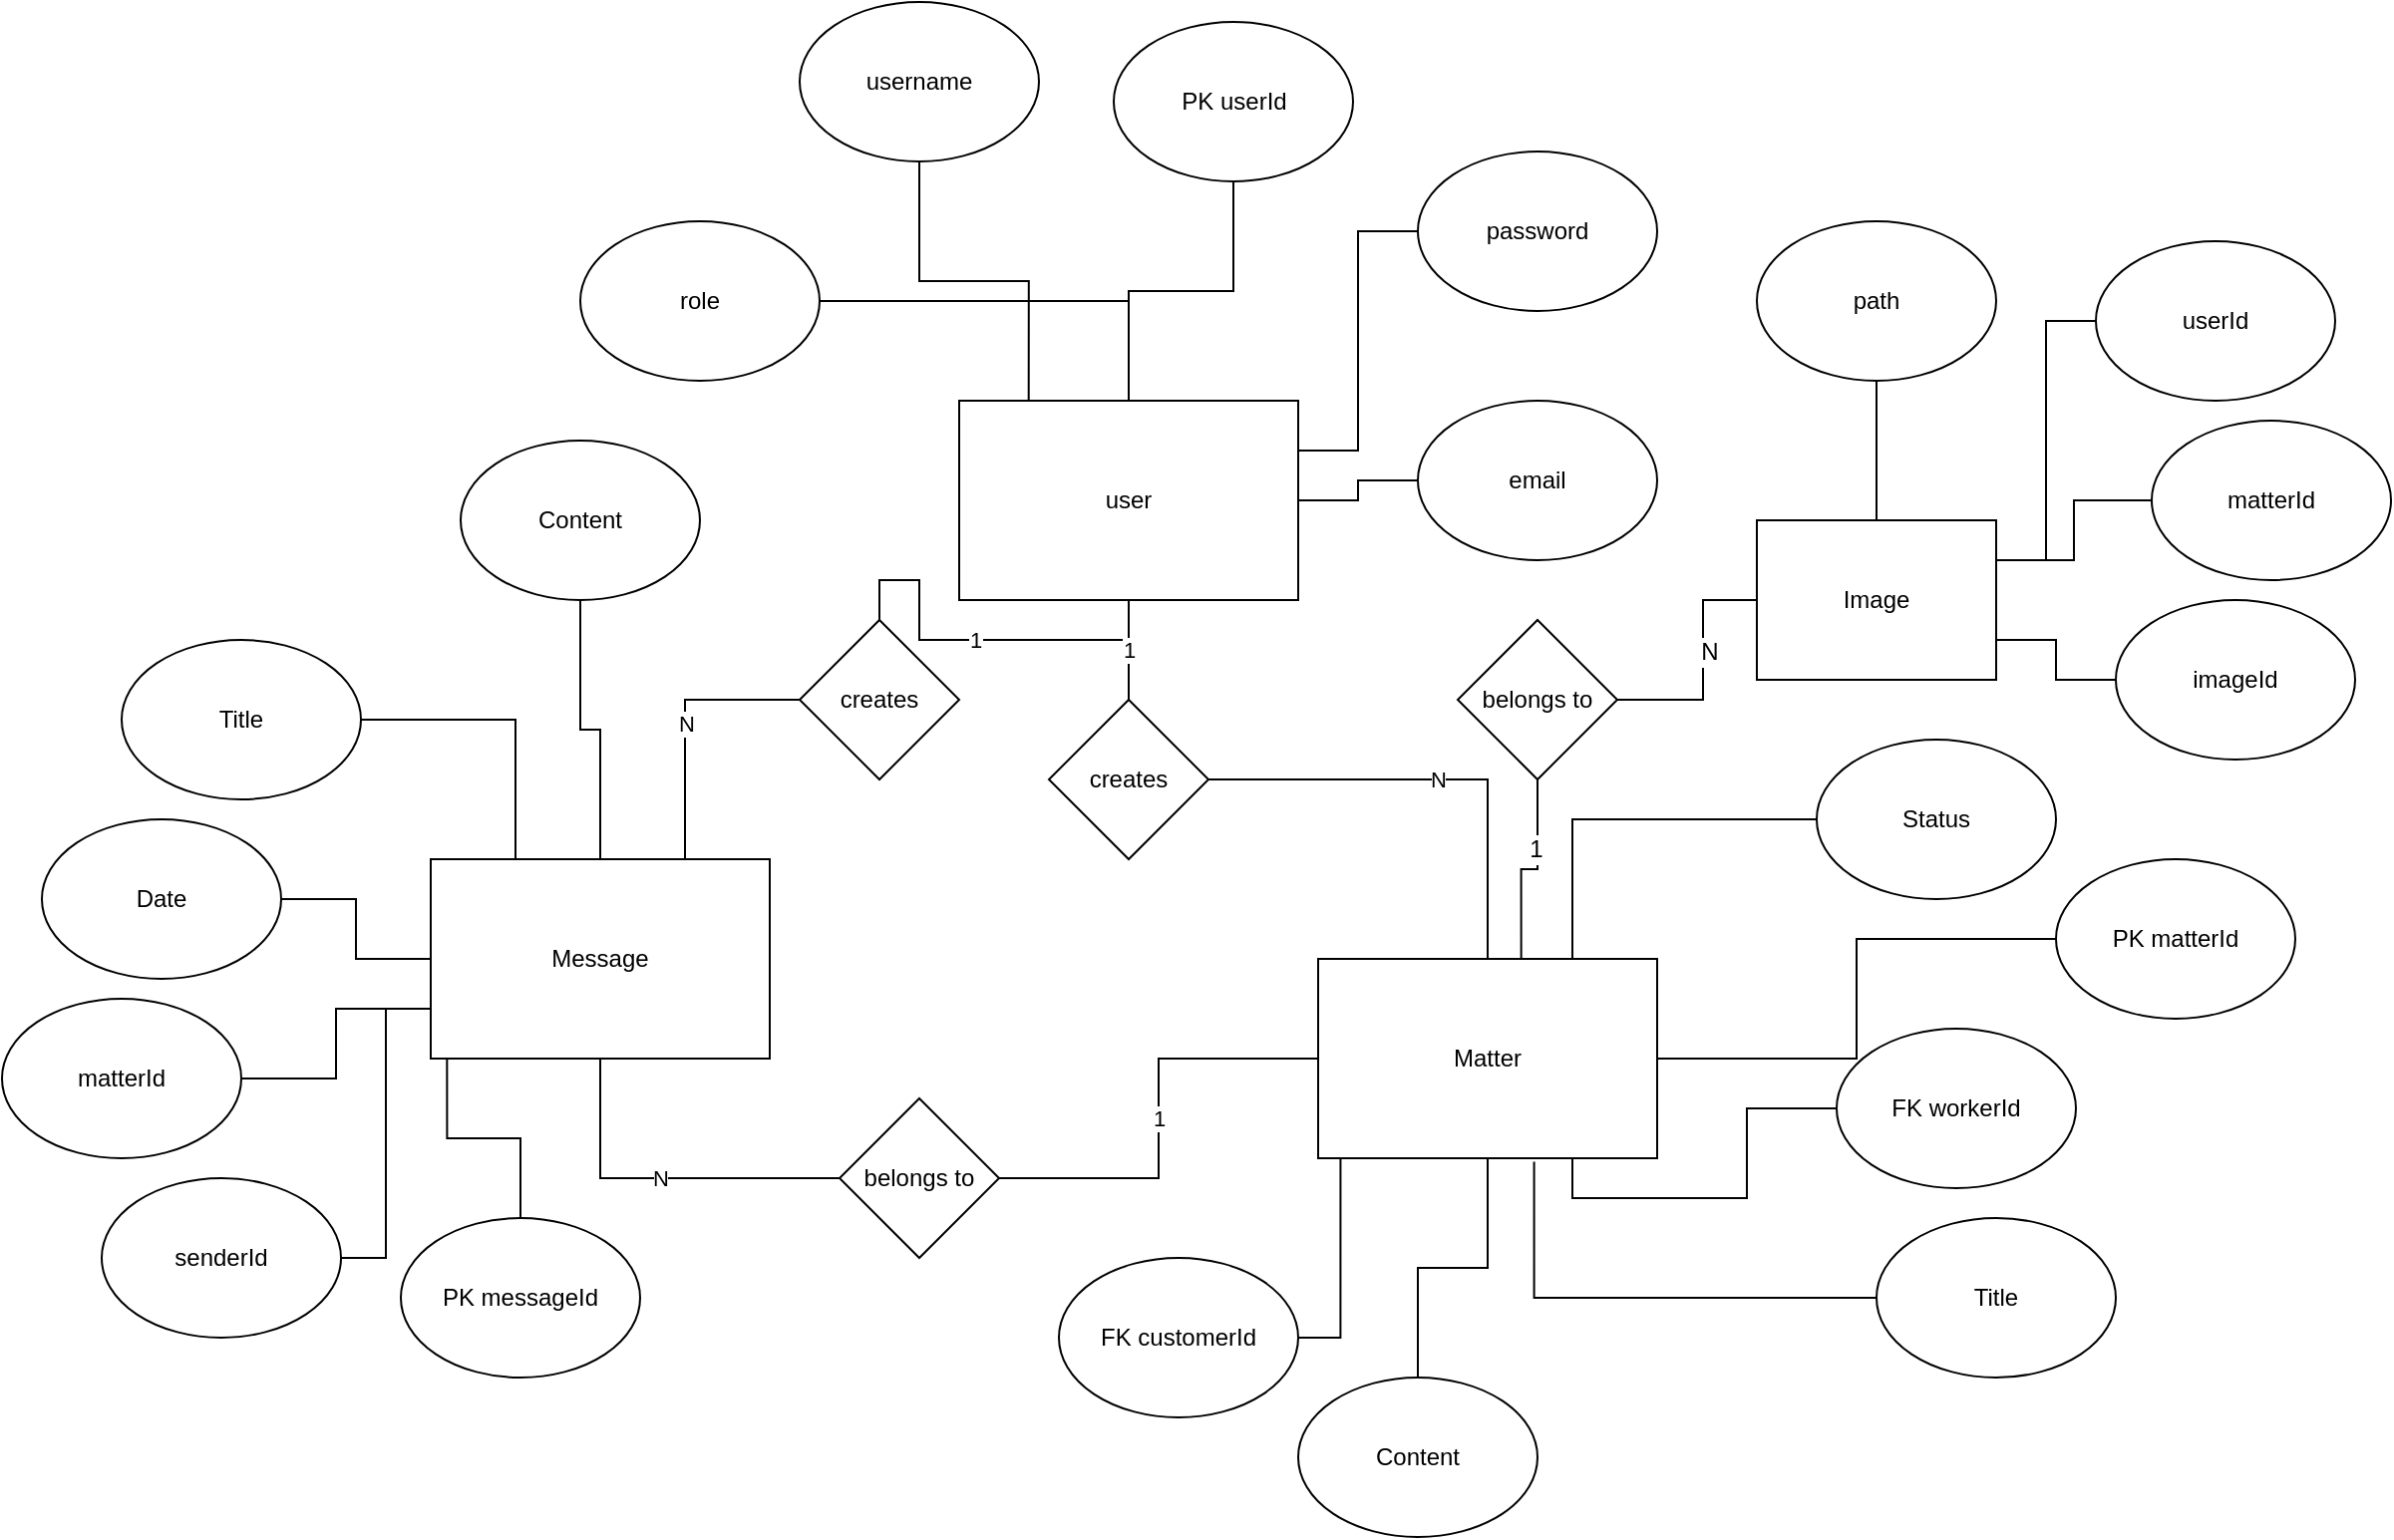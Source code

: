 <mxfile version="12.2.4" pages="1"><diagram id="6wgqHr9Ru7YQwKkDuq9S" name="Page-1"><mxGraphModel dx="4143" dy="442" grid="1" gridSize="10" guides="1" tooltips="1" connect="1" arrows="1" fold="1" page="1" pageScale="1" pageWidth="3300" pageHeight="4681" math="0" shadow="0"><root><mxCell id="0"/><mxCell id="1" parent="0"/><mxCell id="30" value="1" style="edgeStyle=orthogonalEdgeStyle;rounded=0;orthogonalLoop=1;jettySize=auto;html=1;endArrow=none;endFill=0;" parent="1" source="CA7sh3p2AnVq0iUIpkz--1" target="29" edge="1"><mxGeometry relative="1" as="geometry"/></mxCell><mxCell id="CA7sh3p2AnVq0iUIpkz--1" value="user" style="rounded=0;whiteSpace=wrap;html=1;" parent="1" vertex="1"><mxGeometry x="150" y="260" width="170" height="100" as="geometry"/></mxCell><mxCell id="26" style="edgeStyle=orthogonalEdgeStyle;rounded=0;orthogonalLoop=1;jettySize=auto;html=1;endArrow=none;endFill=0;" parent="1" source="6" target="CA7sh3p2AnVq0iUIpkz--1" edge="1"><mxGeometry relative="1" as="geometry"/></mxCell><mxCell id="6" value="PK userId" style="ellipse;whiteSpace=wrap;html=1;" parent="1" vertex="1"><mxGeometry x="227.5" y="70" width="120" height="80" as="geometry"/></mxCell><mxCell id="25" style="edgeStyle=orthogonalEdgeStyle;rounded=0;orthogonalLoop=1;jettySize=auto;html=1;entryX=0.205;entryY=0.003;entryDx=0;entryDy=0;entryPerimeter=0;endArrow=none;endFill=0;" parent="1" source="7" target="CA7sh3p2AnVq0iUIpkz--1" edge="1"><mxGeometry relative="1" as="geometry"/></mxCell><mxCell id="7" value="username" style="ellipse;whiteSpace=wrap;html=1;" parent="1" vertex="1"><mxGeometry x="70" y="60" width="120" height="80" as="geometry"/></mxCell><mxCell id="24" style="edgeStyle=orthogonalEdgeStyle;rounded=0;orthogonalLoop=1;jettySize=auto;html=1;endArrow=none;endFill=0;" parent="1" source="8" target="CA7sh3p2AnVq0iUIpkz--1" edge="1"><mxGeometry relative="1" as="geometry"/></mxCell><mxCell id="8" value="role" style="ellipse;whiteSpace=wrap;html=1;" parent="1" vertex="1"><mxGeometry x="-40" y="170" width="120" height="80" as="geometry"/></mxCell><mxCell id="20" value="1" style="edgeStyle=orthogonalEdgeStyle;rounded=0;orthogonalLoop=1;jettySize=auto;html=1;endArrow=none;endFill=0;" parent="1" source="11" target="17" edge="1"><mxGeometry relative="1" as="geometry"/></mxCell><mxCell id="11" value="Matter" style="rounded=0;whiteSpace=wrap;html=1;" parent="1" vertex="1"><mxGeometry x="330" y="540" width="170" height="100" as="geometry"/></mxCell><mxCell id="13" value="1" style="edgeStyle=orthogonalEdgeStyle;rounded=0;orthogonalLoop=1;jettySize=auto;html=1;entryX=0.5;entryY=1;entryDx=0;entryDy=0;endArrow=none;endFill=0;" parent="1" source="12" target="CA7sh3p2AnVq0iUIpkz--1" edge="1"><mxGeometry relative="1" as="geometry"/></mxCell><mxCell id="14" value="N" style="edgeStyle=orthogonalEdgeStyle;rounded=0;orthogonalLoop=1;jettySize=auto;html=1;entryX=0.5;entryY=0;entryDx=0;entryDy=0;endArrow=none;endFill=0;" parent="1" source="12" target="11" edge="1"><mxGeometry relative="1" as="geometry"/></mxCell><mxCell id="12" value="creates" style="rhombus;whiteSpace=wrap;html=1;" parent="1" vertex="1"><mxGeometry x="195" y="410" width="80" height="80" as="geometry"/></mxCell><mxCell id="15" value="Message" style="rounded=0;whiteSpace=wrap;html=1;" parent="1" vertex="1"><mxGeometry x="-115" y="490" width="170" height="100" as="geometry"/></mxCell><mxCell id="21" value="N" style="edgeStyle=orthogonalEdgeStyle;rounded=0;orthogonalLoop=1;jettySize=auto;html=1;entryX=0.5;entryY=1;entryDx=0;entryDy=0;endArrow=none;endFill=0;" parent="1" source="17" target="15" edge="1"><mxGeometry relative="1" as="geometry"/></mxCell><mxCell id="17" value="belongs to" style="rhombus;whiteSpace=wrap;html=1;" parent="1" vertex="1"><mxGeometry x="90" y="610" width="80" height="80" as="geometry"/></mxCell><mxCell id="23" style="edgeStyle=orthogonalEdgeStyle;rounded=0;orthogonalLoop=1;jettySize=auto;html=1;entryX=0;entryY=0.5;entryDx=0;entryDy=0;endArrow=none;endFill=0;" parent="1" source="22" target="15" edge="1"><mxGeometry relative="1" as="geometry"/></mxCell><mxCell id="22" value="Date" style="ellipse;whiteSpace=wrap;html=1;" parent="1" vertex="1"><mxGeometry x="-310" y="470" width="120" height="80" as="geometry"/></mxCell><mxCell id="28" style="edgeStyle=orthogonalEdgeStyle;rounded=0;orthogonalLoop=1;jettySize=auto;html=1;entryX=1;entryY=0.5;entryDx=0;entryDy=0;endArrow=none;endFill=0;" parent="1" source="27" target="11" edge="1"><mxGeometry relative="1" as="geometry"/></mxCell><mxCell id="27" value="PK matterId" style="ellipse;whiteSpace=wrap;html=1;" parent="1" vertex="1"><mxGeometry x="700" y="490" width="120" height="80" as="geometry"/></mxCell><mxCell id="31" value="N" style="edgeStyle=orthogonalEdgeStyle;rounded=0;orthogonalLoop=1;jettySize=auto;html=1;entryX=0.75;entryY=0;entryDx=0;entryDy=0;endArrow=none;endFill=0;" parent="1" source="29" target="15" edge="1"><mxGeometry relative="1" as="geometry"/></mxCell><mxCell id="29" value="creates" style="rhombus;whiteSpace=wrap;html=1;" parent="1" vertex="1"><mxGeometry x="70" y="370" width="80" height="80" as="geometry"/></mxCell><mxCell id="33" style="edgeStyle=orthogonalEdgeStyle;rounded=0;orthogonalLoop=1;jettySize=auto;html=1;entryX=0.25;entryY=0;entryDx=0;entryDy=0;endArrow=none;endFill=0;" parent="1" source="32" target="15" edge="1"><mxGeometry relative="1" as="geometry"/></mxCell><mxCell id="32" value="Title" style="ellipse;whiteSpace=wrap;html=1;" parent="1" vertex="1"><mxGeometry x="-270" y="380" width="120" height="80" as="geometry"/></mxCell><mxCell id="35" style="edgeStyle=orthogonalEdgeStyle;rounded=0;orthogonalLoop=1;jettySize=auto;html=1;endArrow=none;endFill=0;" parent="1" source="34" target="15" edge="1"><mxGeometry relative="1" as="geometry"/></mxCell><mxCell id="34" value="Content" style="ellipse;whiteSpace=wrap;html=1;" parent="1" vertex="1"><mxGeometry x="-100" y="280" width="120" height="80" as="geometry"/></mxCell><mxCell id="37" style="edgeStyle=orthogonalEdgeStyle;rounded=0;orthogonalLoop=1;jettySize=auto;html=1;entryX=0;entryY=0.75;entryDx=0;entryDy=0;endArrow=none;endFill=0;" parent="1" source="36" target="15" edge="1"><mxGeometry relative="1" as="geometry"/></mxCell><mxCell id="36" value="matterId" style="ellipse;whiteSpace=wrap;html=1;" parent="1" vertex="1"><mxGeometry x="-330" y="560" width="120" height="80" as="geometry"/></mxCell><mxCell id="39" style="edgeStyle=orthogonalEdgeStyle;rounded=0;orthogonalLoop=1;jettySize=auto;html=1;entryX=0.75;entryY=1;entryDx=0;entryDy=0;endArrow=none;endFill=0;" parent="1" source="38" target="11" edge="1"><mxGeometry relative="1" as="geometry"/></mxCell><mxCell id="38" value="FK workerId" style="ellipse;whiteSpace=wrap;html=1;" parent="1" vertex="1"><mxGeometry x="590" y="575" width="120" height="80" as="geometry"/></mxCell><mxCell id="47" style="edgeStyle=orthogonalEdgeStyle;rounded=0;orthogonalLoop=1;jettySize=auto;html=1;entryX=0.637;entryY=1.017;entryDx=0;entryDy=0;entryPerimeter=0;endArrow=none;endFill=0;" parent="1" source="46" target="11" edge="1"><mxGeometry relative="1" as="geometry"/></mxCell><mxCell id="46" value="Title" style="ellipse;whiteSpace=wrap;html=1;" parent="1" vertex="1"><mxGeometry x="610" y="670" width="120" height="80" as="geometry"/></mxCell><mxCell id="49" style="edgeStyle=orthogonalEdgeStyle;rounded=0;orthogonalLoop=1;jettySize=auto;html=1;endArrow=none;endFill=0;" parent="1" source="48" target="11" edge="1"><mxGeometry relative="1" as="geometry"/></mxCell><mxCell id="48" value="Content" style="ellipse;whiteSpace=wrap;html=1;" parent="1" vertex="1"><mxGeometry x="320" y="750" width="120" height="80" as="geometry"/></mxCell><mxCell id="51" style="edgeStyle=orthogonalEdgeStyle;rounded=0;orthogonalLoop=1;jettySize=auto;html=1;entryX=0.066;entryY=0.997;entryDx=0;entryDy=0;entryPerimeter=0;endArrow=none;endFill=0;" parent="1" source="50" target="11" edge="1"><mxGeometry relative="1" as="geometry"/></mxCell><mxCell id="50" value="FK customerId" style="ellipse;whiteSpace=wrap;html=1;" parent="1" vertex="1"><mxGeometry x="200" y="690" width="120" height="80" as="geometry"/></mxCell><mxCell id="56" style="edgeStyle=orthogonalEdgeStyle;rounded=0;orthogonalLoop=1;jettySize=auto;html=1;entryX=1;entryY=0.25;entryDx=0;entryDy=0;endArrow=none;endFill=0;" parent="1" source="55" target="CA7sh3p2AnVq0iUIpkz--1" edge="1"><mxGeometry relative="1" as="geometry"/></mxCell><mxCell id="55" value="password" style="ellipse;whiteSpace=wrap;html=1;" parent="1" vertex="1"><mxGeometry x="380" y="135" width="120" height="80" as="geometry"/></mxCell><mxCell id="62" style="edgeStyle=orthogonalEdgeStyle;rounded=0;orthogonalLoop=1;jettySize=auto;html=1;entryX=0.048;entryY=1.003;entryDx=0;entryDy=0;entryPerimeter=0;endArrow=none;endFill=0;" parent="1" source="60" target="15" edge="1"><mxGeometry relative="1" as="geometry"/></mxCell><mxCell id="60" value="PK messageId" style="ellipse;whiteSpace=wrap;html=1;" parent="1" vertex="1"><mxGeometry x="-130" y="670" width="120" height="80" as="geometry"/></mxCell><mxCell id="64" style="edgeStyle=orthogonalEdgeStyle;rounded=0;orthogonalLoop=1;jettySize=auto;html=1;entryX=0.75;entryY=0;entryDx=0;entryDy=0;endArrow=none;endFill=0;" parent="1" source="63" target="11" edge="1"><mxGeometry relative="1" as="geometry"/></mxCell><mxCell id="63" value="Status" style="ellipse;whiteSpace=wrap;html=1;" parent="1" vertex="1"><mxGeometry x="580" y="430" width="120" height="80" as="geometry"/></mxCell><mxCell id="66" style="edgeStyle=orthogonalEdgeStyle;rounded=0;orthogonalLoop=1;jettySize=auto;html=1;entryX=1;entryY=0.5;entryDx=0;entryDy=0;endArrow=none;endFill=0;" parent="1" source="65" target="CA7sh3p2AnVq0iUIpkz--1" edge="1"><mxGeometry relative="1" as="geometry"/></mxCell><mxCell id="65" value="email" style="ellipse;whiteSpace=wrap;html=1;" parent="1" vertex="1"><mxGeometry x="380" y="260" width="120" height="80" as="geometry"/></mxCell><mxCell id="68" style="edgeStyle=orthogonalEdgeStyle;rounded=0;orthogonalLoop=1;jettySize=auto;html=1;entryX=0;entryY=0.75;entryDx=0;entryDy=0;endArrow=none;endFill=0;" parent="1" source="67" target="15" edge="1"><mxGeometry relative="1" as="geometry"/></mxCell><mxCell id="67" value="senderId" style="ellipse;whiteSpace=wrap;html=1;" parent="1" vertex="1"><mxGeometry x="-280" y="650" width="120" height="80" as="geometry"/></mxCell><mxCell id="69" value="Image" style="rounded=0;whiteSpace=wrap;html=1;" parent="1" vertex="1"><mxGeometry x="550" y="320" width="120" height="80" as="geometry"/></mxCell><mxCell id="76" style="edgeStyle=orthogonalEdgeStyle;rounded=0;orthogonalLoop=1;jettySize=auto;html=1;entryX=1;entryY=0.75;entryDx=0;entryDy=0;endArrow=none;endFill=0;" parent="1" source="70" target="69" edge="1"><mxGeometry relative="1" as="geometry"/></mxCell><mxCell id="70" value="imageId" style="ellipse;whiteSpace=wrap;html=1;" parent="1" vertex="1"><mxGeometry x="730" y="360" width="120" height="80" as="geometry"/></mxCell><mxCell id="71" value="&lt;span style=&quot;color: rgba(0 , 0 , 0 , 0) ; font-family: monospace ; font-size: 0px&quot;&gt;%3CmxGraphModel%3E%3Croot%3E%3CmxCell%20id%3D%220%22%2F%3E%3CmxCell%20id%3D%221%22%20parent%3D%220%22%2F%3E%3CmxCell%20id%3D%222%22%20value%3D%22Status%22%20style%3D%22ellipse%3BwhiteSpace%3Dwrap%3Bhtml%3D1%3B%22%20vertex%3D%221%22%20parent%3D%221%22%3E%3CmxGeometry%20x%3D%22580%22%20y%3D%22430%22%20width%3D%22120%22%20height%3D%2280%22%20as%3D%22geometry%22%2F%3E%3C%2FmxCell%3E%3C%2Froot%3E%3C%2FmxGraphModel%3E&lt;/span&gt;" style="text;html=1;resizable=0;points=[];autosize=1;align=left;verticalAlign=top;spacingTop=-4;" parent="1" vertex="1"><mxGeometry x="738" y="323" width="20" height="20" as="geometry"/></mxCell><mxCell id="77" style="edgeStyle=orthogonalEdgeStyle;rounded=0;orthogonalLoop=1;jettySize=auto;html=1;entryX=1;entryY=0.25;entryDx=0;entryDy=0;endArrow=none;endFill=0;" parent="1" source="72" target="69" edge="1"><mxGeometry relative="1" as="geometry"/></mxCell><mxCell id="72" value="matterId" style="ellipse;whiteSpace=wrap;html=1;" parent="1" vertex="1"><mxGeometry x="748" y="270" width="120" height="80" as="geometry"/></mxCell><mxCell id="78" style="edgeStyle=orthogonalEdgeStyle;rounded=0;orthogonalLoop=1;jettySize=auto;html=1;entryX=1;entryY=0.25;entryDx=0;entryDy=0;endArrow=none;endFill=0;" parent="1" source="73" target="69" edge="1"><mxGeometry relative="1" as="geometry"/></mxCell><mxCell id="73" value="userId" style="ellipse;whiteSpace=wrap;html=1;" parent="1" vertex="1"><mxGeometry x="720" y="180" width="120" height="80" as="geometry"/></mxCell><mxCell id="74" value="&lt;span style=&quot;color: rgba(0 , 0 , 0 , 0) ; font-family: monospace ; font-size: 0px&quot;&gt;%3CmxGraphModel%3E%3Croot%3E%3CmxCell%20id%3D%220%22%2F%3E%3CmxCell%20id%3D%221%22%20parent%3D%220%22%2F%3E%3CmxCell%20id%3D%222%22%20value%3D%22Status%22%20style%3D%22ellipse%3BwhiteSpace%3Dwrap%3Bhtml%3D1%3B%22%20vertex%3D%221%22%20parent%3D%221%22%3E%3CmxGeometry%20x%3D%22580%22%20y%3D%22430%22%20width%3D%22120%22%20height%3D%2280%22%20as%3D%22geometry%22%2F%3E%3C%2FmxCell%3E%3C%2Froot%3E%3C%2FmxGraphModel%3E&lt;/span&gt;" style="text;html=1;resizable=0;points=[];autosize=1;align=left;verticalAlign=top;spacingTop=-4;" parent="1" vertex="1"><mxGeometry x="648" y="219" width="20" height="20" as="geometry"/></mxCell><mxCell id="79" style="edgeStyle=orthogonalEdgeStyle;rounded=0;orthogonalLoop=1;jettySize=auto;html=1;entryX=0.5;entryY=0;entryDx=0;entryDy=0;endArrow=none;endFill=0;" parent="1" source="75" target="69" edge="1"><mxGeometry relative="1" as="geometry"/></mxCell><mxCell id="75" value="path" style="ellipse;whiteSpace=wrap;html=1;" parent="1" vertex="1"><mxGeometry x="550" y="170" width="120" height="80" as="geometry"/></mxCell><mxCell id="81" style="edgeStyle=orthogonalEdgeStyle;rounded=0;orthogonalLoop=1;jettySize=auto;html=1;endArrow=none;endFill=0;" parent="1" source="80" target="69" edge="1"><mxGeometry relative="1" as="geometry"><Array as="points"><mxPoint x="523" y="410"/><mxPoint x="523" y="360"/></Array></mxGeometry></mxCell><mxCell id="82" value="N" style="text;html=1;resizable=0;points=[];align=center;verticalAlign=middle;labelBackgroundColor=#ffffff;" parent="81" vertex="1" connectable="0"><mxGeometry x="-0.467" y="12" relative="1" as="geometry"><mxPoint x="14" y="-12" as="offset"/></mxGeometry></mxCell><mxCell id="83" style="edgeStyle=orthogonalEdgeStyle;rounded=0;orthogonalLoop=1;jettySize=auto;html=1;entryX=0.599;entryY=0.003;entryDx=0;entryDy=0;entryPerimeter=0;endArrow=none;endFill=0;" parent="1" source="80" target="11" edge="1"><mxGeometry relative="1" as="geometry"/></mxCell><mxCell id="84" value="1" style="text;html=1;resizable=0;points=[];align=center;verticalAlign=middle;labelBackgroundColor=#ffffff;" parent="83" vertex="1" connectable="0"><mxGeometry x="-0.298" y="-1" relative="1" as="geometry"><mxPoint as="offset"/></mxGeometry></mxCell><mxCell id="80" value="belongs to" style="rhombus;whiteSpace=wrap;html=1;" parent="1" vertex="1"><mxGeometry x="400" y="370" width="80" height="80" as="geometry"/></mxCell></root></mxGraphModel></diagram></mxfile>